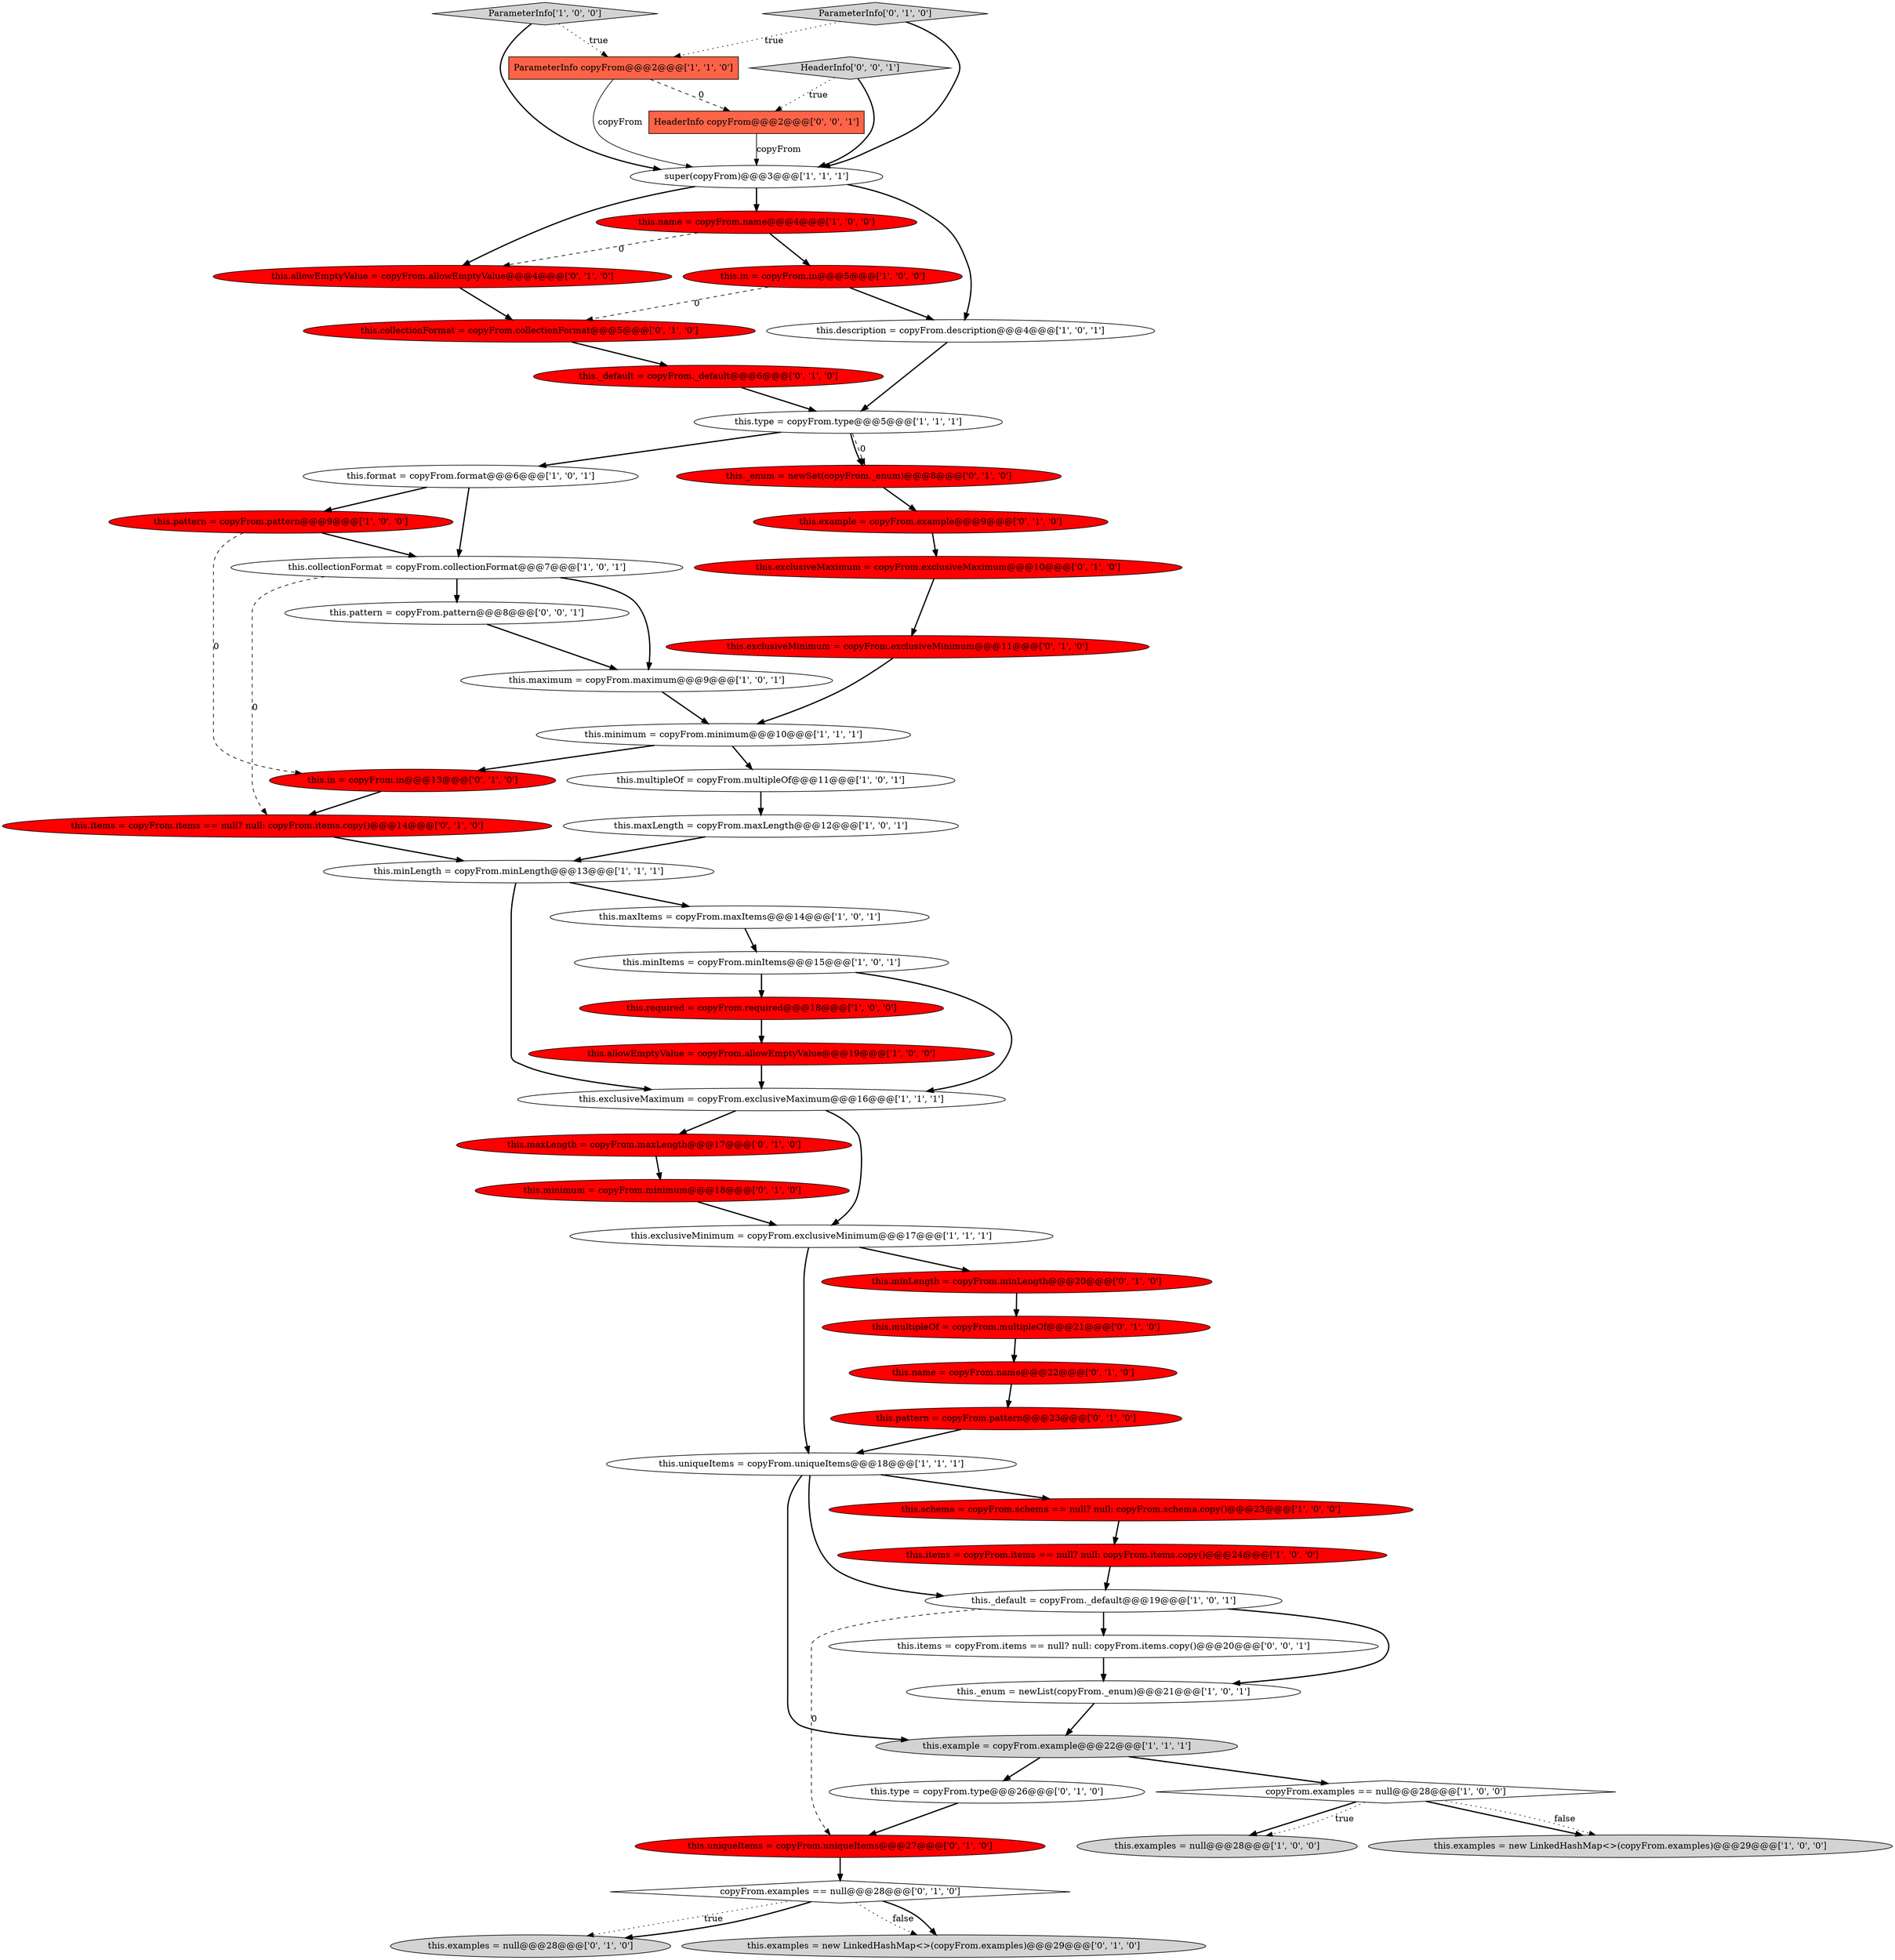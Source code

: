 digraph {
34 [style = filled, label = "this.maxLength = copyFrom.maxLength@@@17@@@['0', '1', '0']", fillcolor = red, shape = ellipse image = "AAA1AAABBB2BBB"];
41 [style = filled, label = "this.examples = null@@@28@@@['0', '1', '0']", fillcolor = lightgray, shape = ellipse image = "AAA0AAABBB2BBB"];
42 [style = filled, label = "this.allowEmptyValue = copyFrom.allowEmptyValue@@@4@@@['0', '1', '0']", fillcolor = red, shape = ellipse image = "AAA1AAABBB2BBB"];
36 [style = filled, label = "this.collectionFormat = copyFrom.collectionFormat@@@5@@@['0', '1', '0']", fillcolor = red, shape = ellipse image = "AAA1AAABBB2BBB"];
24 [style = filled, label = "this.collectionFormat = copyFrom.collectionFormat@@@7@@@['1', '0', '1']", fillcolor = white, shape = ellipse image = "AAA0AAABBB1BBB"];
12 [style = filled, label = "this.minItems = copyFrom.minItems@@@15@@@['1', '0', '1']", fillcolor = white, shape = ellipse image = "AAA0AAABBB1BBB"];
5 [style = filled, label = "this.maxLength = copyFrom.maxLength@@@12@@@['1', '0', '1']", fillcolor = white, shape = ellipse image = "AAA0AAABBB1BBB"];
6 [style = filled, label = "this.description = copyFrom.description@@@4@@@['1', '0', '1']", fillcolor = white, shape = ellipse image = "AAA0AAABBB1BBB"];
28 [style = filled, label = "this.format = copyFrom.format@@@6@@@['1', '0', '1']", fillcolor = white, shape = ellipse image = "AAA0AAABBB1BBB"];
13 [style = filled, label = "ParameterInfo['1', '0', '0']", fillcolor = lightgray, shape = diamond image = "AAA0AAABBB1BBB"];
23 [style = filled, label = "copyFrom.examples == null@@@28@@@['1', '0', '0']", fillcolor = white, shape = diamond image = "AAA0AAABBB1BBB"];
37 [style = filled, label = "this.uniqueItems = copyFrom.uniqueItems@@@27@@@['0', '1', '0']", fillcolor = red, shape = ellipse image = "AAA1AAABBB2BBB"];
51 [style = filled, label = "this.items = copyFrom.items == null? null: copyFrom.items.copy()@@@20@@@['0', '0', '1']", fillcolor = white, shape = ellipse image = "AAA0AAABBB3BBB"];
39 [style = filled, label = "copyFrom.examples == null@@@28@@@['0', '1', '0']", fillcolor = white, shape = diamond image = "AAA0AAABBB2BBB"];
1 [style = filled, label = "this.exclusiveMaximum = copyFrom.exclusiveMaximum@@@16@@@['1', '1', '1']", fillcolor = white, shape = ellipse image = "AAA0AAABBB1BBB"];
29 [style = filled, label = "this.items = copyFrom.items == null? null: copyFrom.items.copy()@@@24@@@['1', '0', '0']", fillcolor = red, shape = ellipse image = "AAA1AAABBB1BBB"];
54 [style = filled, label = "HeaderInfo copyFrom@@@2@@@['0', '0', '1']", fillcolor = tomato, shape = box image = "AAA0AAABBB3BBB"];
45 [style = filled, label = "this._default = copyFrom._default@@@6@@@['0', '1', '0']", fillcolor = red, shape = ellipse image = "AAA1AAABBB2BBB"];
9 [style = filled, label = "this.exclusiveMinimum = copyFrom.exclusiveMinimum@@@17@@@['1', '1', '1']", fillcolor = white, shape = ellipse image = "AAA0AAABBB1BBB"];
31 [style = filled, label = "this.name = copyFrom.name@@@22@@@['0', '1', '0']", fillcolor = red, shape = ellipse image = "AAA1AAABBB2BBB"];
35 [style = filled, label = "this.multipleOf = copyFrom.multipleOf@@@21@@@['0', '1', '0']", fillcolor = red, shape = ellipse image = "AAA1AAABBB2BBB"];
52 [style = filled, label = "HeaderInfo['0', '0', '1']", fillcolor = lightgray, shape = diamond image = "AAA0AAABBB3BBB"];
44 [style = filled, label = "ParameterInfo['0', '1', '0']", fillcolor = lightgray, shape = diamond image = "AAA0AAABBB2BBB"];
25 [style = filled, label = "this._enum = newList(copyFrom._enum)@@@21@@@['1', '0', '1']", fillcolor = white, shape = ellipse image = "AAA0AAABBB1BBB"];
32 [style = filled, label = "this.examples = new LinkedHashMap<>(copyFrom.examples)@@@29@@@['0', '1', '0']", fillcolor = lightgray, shape = ellipse image = "AAA0AAABBB2BBB"];
43 [style = filled, label = "this._enum = newSet(copyFrom._enum)@@@8@@@['0', '1', '0']", fillcolor = red, shape = ellipse image = "AAA1AAABBB2BBB"];
19 [style = filled, label = "this.in = copyFrom.in@@@5@@@['1', '0', '0']", fillcolor = red, shape = ellipse image = "AAA1AAABBB1BBB"];
20 [style = filled, label = "this.schema = copyFrom.schema == null? null: copyFrom.schema.copy()@@@23@@@['1', '0', '0']", fillcolor = red, shape = ellipse image = "AAA1AAABBB1BBB"];
27 [style = filled, label = "super(copyFrom)@@@3@@@['1', '1', '1']", fillcolor = white, shape = ellipse image = "AAA0AAABBB1BBB"];
8 [style = filled, label = "this.examples = new LinkedHashMap<>(copyFrom.examples)@@@29@@@['1', '0', '0']", fillcolor = lightgray, shape = ellipse image = "AAA0AAABBB1BBB"];
11 [style = filled, label = "this.uniqueItems = copyFrom.uniqueItems@@@18@@@['1', '1', '1']", fillcolor = white, shape = ellipse image = "AAA0AAABBB1BBB"];
38 [style = filled, label = "this.exclusiveMaximum = copyFrom.exclusiveMaximum@@@10@@@['0', '1', '0']", fillcolor = red, shape = ellipse image = "AAA1AAABBB2BBB"];
2 [style = filled, label = "this.minLength = copyFrom.minLength@@@13@@@['1', '1', '1']", fillcolor = white, shape = ellipse image = "AAA0AAABBB1BBB"];
33 [style = filled, label = "this.in = copyFrom.in@@@13@@@['0', '1', '0']", fillcolor = red, shape = ellipse image = "AAA1AAABBB2BBB"];
49 [style = filled, label = "this.items = copyFrom.items == null? null: copyFrom.items.copy()@@@14@@@['0', '1', '0']", fillcolor = red, shape = ellipse image = "AAA1AAABBB2BBB"];
15 [style = filled, label = "this.examples = null@@@28@@@['1', '0', '0']", fillcolor = lightgray, shape = ellipse image = "AAA0AAABBB1BBB"];
14 [style = filled, label = "this.pattern = copyFrom.pattern@@@9@@@['1', '0', '0']", fillcolor = red, shape = ellipse image = "AAA1AAABBB1BBB"];
53 [style = filled, label = "this.pattern = copyFrom.pattern@@@8@@@['0', '0', '1']", fillcolor = white, shape = ellipse image = "AAA0AAABBB3BBB"];
3 [style = filled, label = "this.multipleOf = copyFrom.multipleOf@@@11@@@['1', '0', '1']", fillcolor = white, shape = ellipse image = "AAA0AAABBB1BBB"];
4 [style = filled, label = "this.maximum = copyFrom.maximum@@@9@@@['1', '0', '1']", fillcolor = white, shape = ellipse image = "AAA0AAABBB1BBB"];
10 [style = filled, label = "this.minimum = copyFrom.minimum@@@10@@@['1', '1', '1']", fillcolor = white, shape = ellipse image = "AAA0AAABBB1BBB"];
17 [style = filled, label = "this.example = copyFrom.example@@@22@@@['1', '1', '1']", fillcolor = lightgray, shape = ellipse image = "AAA0AAABBB1BBB"];
26 [style = filled, label = "this.name = copyFrom.name@@@4@@@['1', '0', '0']", fillcolor = red, shape = ellipse image = "AAA1AAABBB1BBB"];
22 [style = filled, label = "ParameterInfo copyFrom@@@2@@@['1', '1', '0']", fillcolor = tomato, shape = box image = "AAA0AAABBB1BBB"];
30 [style = filled, label = "this.example = copyFrom.example@@@9@@@['0', '1', '0']", fillcolor = red, shape = ellipse image = "AAA1AAABBB2BBB"];
47 [style = filled, label = "this.pattern = copyFrom.pattern@@@23@@@['0', '1', '0']", fillcolor = red, shape = ellipse image = "AAA1AAABBB2BBB"];
50 [style = filled, label = "this.minimum = copyFrom.minimum@@@18@@@['0', '1', '0']", fillcolor = red, shape = ellipse image = "AAA1AAABBB2BBB"];
0 [style = filled, label = "this.allowEmptyValue = copyFrom.allowEmptyValue@@@19@@@['1', '0', '0']", fillcolor = red, shape = ellipse image = "AAA1AAABBB1BBB"];
46 [style = filled, label = "this.exclusiveMinimum = copyFrom.exclusiveMinimum@@@11@@@['0', '1', '0']", fillcolor = red, shape = ellipse image = "AAA1AAABBB2BBB"];
48 [style = filled, label = "this.minLength = copyFrom.minLength@@@20@@@['0', '1', '0']", fillcolor = red, shape = ellipse image = "AAA1AAABBB2BBB"];
7 [style = filled, label = "this._default = copyFrom._default@@@19@@@['1', '0', '1']", fillcolor = white, shape = ellipse image = "AAA0AAABBB1BBB"];
18 [style = filled, label = "this.maxItems = copyFrom.maxItems@@@14@@@['1', '0', '1']", fillcolor = white, shape = ellipse image = "AAA0AAABBB1BBB"];
21 [style = filled, label = "this.type = copyFrom.type@@@5@@@['1', '1', '1']", fillcolor = white, shape = ellipse image = "AAA0AAABBB1BBB"];
16 [style = filled, label = "this.required = copyFrom.required@@@18@@@['1', '0', '0']", fillcolor = red, shape = ellipse image = "AAA1AAABBB1BBB"];
40 [style = filled, label = "this.type = copyFrom.type@@@26@@@['0', '1', '0']", fillcolor = white, shape = ellipse image = "AAA0AAABBB2BBB"];
4->10 [style = bold, label=""];
14->24 [style = bold, label=""];
11->20 [style = bold, label=""];
30->38 [style = bold, label=""];
35->31 [style = bold, label=""];
22->27 [style = solid, label="copyFrom"];
16->0 [style = bold, label=""];
21->43 [style = dashed, label="0"];
9->11 [style = bold, label=""];
50->9 [style = bold, label=""];
52->27 [style = bold, label=""];
20->29 [style = bold, label=""];
2->1 [style = bold, label=""];
6->21 [style = bold, label=""];
51->25 [style = bold, label=""];
21->43 [style = bold, label=""];
14->33 [style = dashed, label="0"];
23->15 [style = bold, label=""];
46->10 [style = bold, label=""];
18->12 [style = bold, label=""];
17->40 [style = bold, label=""];
10->3 [style = bold, label=""];
2->18 [style = bold, label=""];
9->48 [style = bold, label=""];
12->16 [style = bold, label=""];
48->35 [style = bold, label=""];
42->36 [style = bold, label=""];
39->32 [style = dotted, label="false"];
23->8 [style = bold, label=""];
26->19 [style = bold, label=""];
19->6 [style = bold, label=""];
54->27 [style = solid, label="copyFrom"];
34->50 [style = bold, label=""];
25->17 [style = bold, label=""];
12->1 [style = bold, label=""];
17->23 [style = bold, label=""];
27->6 [style = bold, label=""];
43->30 [style = bold, label=""];
1->9 [style = bold, label=""];
28->14 [style = bold, label=""];
21->28 [style = bold, label=""];
27->42 [style = bold, label=""];
47->11 [style = bold, label=""];
23->8 [style = dotted, label="false"];
5->2 [style = bold, label=""];
3->5 [style = bold, label=""];
24->4 [style = bold, label=""];
13->27 [style = bold, label=""];
1->34 [style = bold, label=""];
7->51 [style = bold, label=""];
13->22 [style = dotted, label="true"];
44->22 [style = dotted, label="true"];
19->36 [style = dashed, label="0"];
0->1 [style = bold, label=""];
39->41 [style = dotted, label="true"];
39->32 [style = bold, label=""];
7->37 [style = dashed, label="0"];
28->24 [style = bold, label=""];
29->7 [style = bold, label=""];
49->2 [style = bold, label=""];
45->21 [style = bold, label=""];
38->46 [style = bold, label=""];
11->17 [style = bold, label=""];
7->25 [style = bold, label=""];
10->33 [style = bold, label=""];
31->47 [style = bold, label=""];
39->41 [style = bold, label=""];
53->4 [style = bold, label=""];
36->45 [style = bold, label=""];
33->49 [style = bold, label=""];
44->27 [style = bold, label=""];
23->15 [style = dotted, label="true"];
52->54 [style = dotted, label="true"];
26->42 [style = dashed, label="0"];
24->53 [style = bold, label=""];
37->39 [style = bold, label=""];
11->7 [style = bold, label=""];
22->54 [style = dashed, label="0"];
40->37 [style = bold, label=""];
24->49 [style = dashed, label="0"];
27->26 [style = bold, label=""];
}
